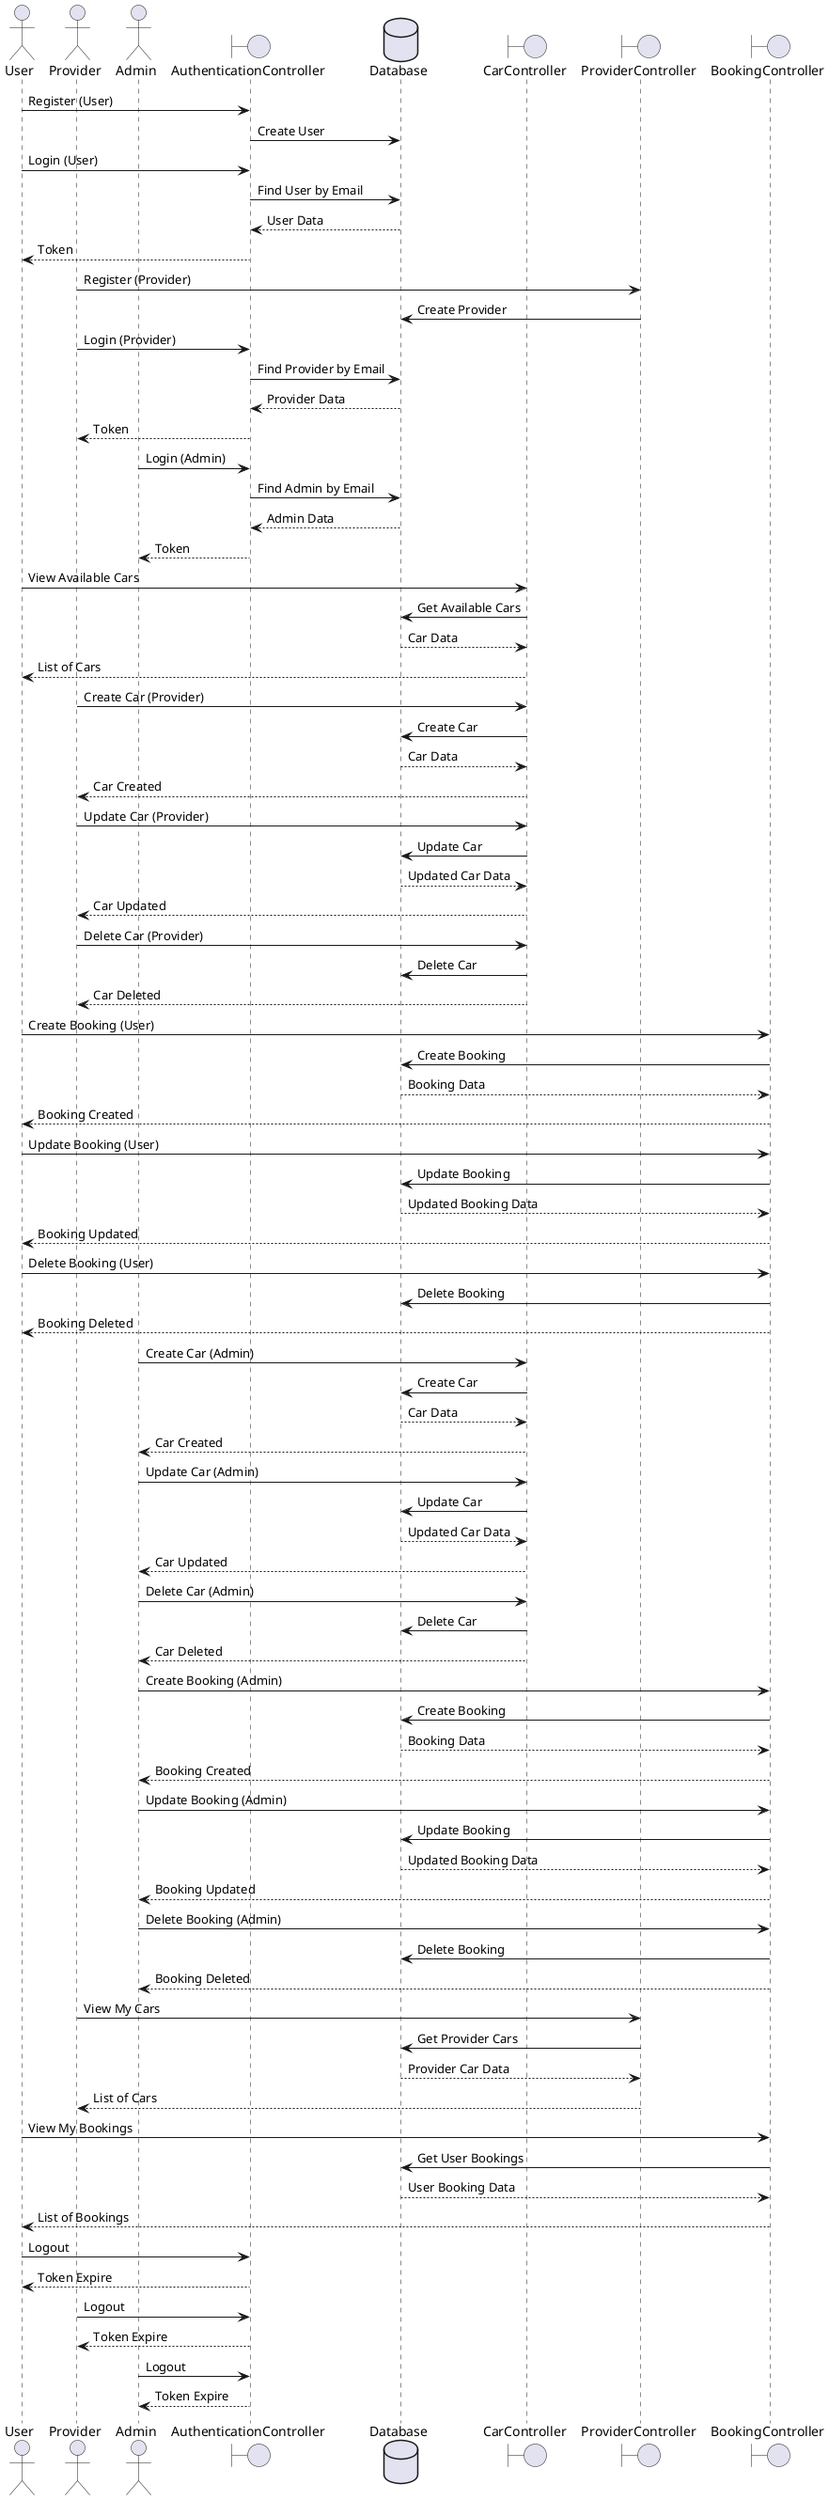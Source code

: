 @startuml

actor User
actor Provider
actor Admin
boundary AuthenticationController
database Database
boundary CarController
boundary ProviderController
boundary BookingController

User -> AuthenticationController: Register (User)
AuthenticationController -> Database: Create User

User -> AuthenticationController: Login (User)
AuthenticationController -> Database: Find User by Email
Database --> AuthenticationController: User Data
AuthenticationController --> User: Token

Provider -> ProviderController: Register (Provider)
ProviderController -> Database: Create Provider

Provider -> AuthenticationController: Login (Provider)
AuthenticationController -> Database: Find Provider by Email
Database --> AuthenticationController: Provider Data
AuthenticationController --> Provider: Token

Admin -> AuthenticationController: Login (Admin)
AuthenticationController -> Database: Find Admin by Email
Database --> AuthenticationController: Admin Data
AuthenticationController --> Admin: Token

User -> CarController: View Available Cars
CarController -> Database: Get Available Cars
Database --> CarController: Car Data
CarController --> User: List of Cars

Provider -> CarController: Create Car (Provider)
CarController -> Database: Create Car
Database --> CarController: Car Data
CarController --> Provider: Car Created

Provider -> CarController: Update Car (Provider)
CarController -> Database: Update Car
Database --> CarController: Updated Car Data
CarController --> Provider: Car Updated

Provider -> CarController: Delete Car (Provider)
CarController -> Database: Delete Car
CarController --> Provider: Car Deleted

User -> BookingController: Create Booking (User)
BookingController -> Database: Create Booking
Database --> BookingController: Booking Data
BookingController --> User: Booking Created

User -> BookingController: Update Booking (User)
BookingController -> Database: Update Booking
Database --> BookingController: Updated Booking Data
BookingController --> User: Booking Updated

User -> BookingController: Delete Booking (User)
BookingController -> Database: Delete Booking
BookingController --> User: Booking Deleted

Admin -> CarController: Create Car (Admin)
CarController -> Database: Create Car
Database --> CarController: Car Data
CarController --> Admin: Car Created

Admin -> CarController: Update Car (Admin)
CarController -> Database: Update Car
Database --> CarController: Updated Car Data
CarController --> Admin: Car Updated

Admin -> CarController: Delete Car (Admin)
CarController -> Database: Delete Car
CarController --> Admin: Car Deleted

Admin -> BookingController: Create Booking (Admin)
BookingController -> Database: Create Booking
Database --> BookingController: Booking Data
BookingController --> Admin: Booking Created

Admin -> BookingController: Update Booking (Admin)
BookingController -> Database: Update Booking
Database --> BookingController: Updated Booking Data
BookingController --> Admin: Booking Updated

Admin -> BookingController: Delete Booking (Admin)
BookingController -> Database: Delete Booking
BookingController --> Admin: Booking Deleted

Provider -> ProviderController: View My Cars
ProviderController -> Database: Get Provider Cars
Database --> ProviderController: Provider Car Data
ProviderController --> Provider: List of Cars

User -> BookingController: View My Bookings
BookingController -> Database: Get User Bookings
Database --> BookingController: User Booking Data
BookingController --> User: List of Bookings

User -> AuthenticationController: Logout
AuthenticationController --> User: Token Expire

Provider -> AuthenticationController: Logout
AuthenticationController --> Provider: Token Expire

Admin -> AuthenticationController: Logout
AuthenticationController --> Admin: Token Expire

@enduml
